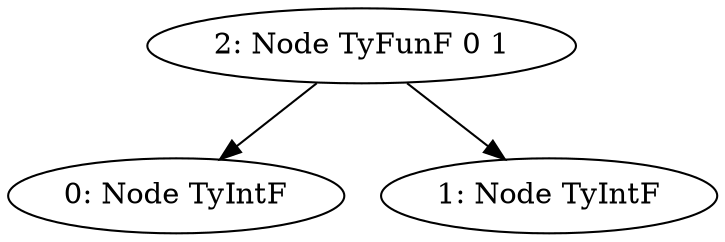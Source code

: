 digraph 
{
  "0" [label="0: Node TyIntF"]
  "1" [label="1: Node TyIntF"]
  "2" [label="2: Node TyFunF 0 1"]
  "2" -> "0"
  "2" -> "1"
}
